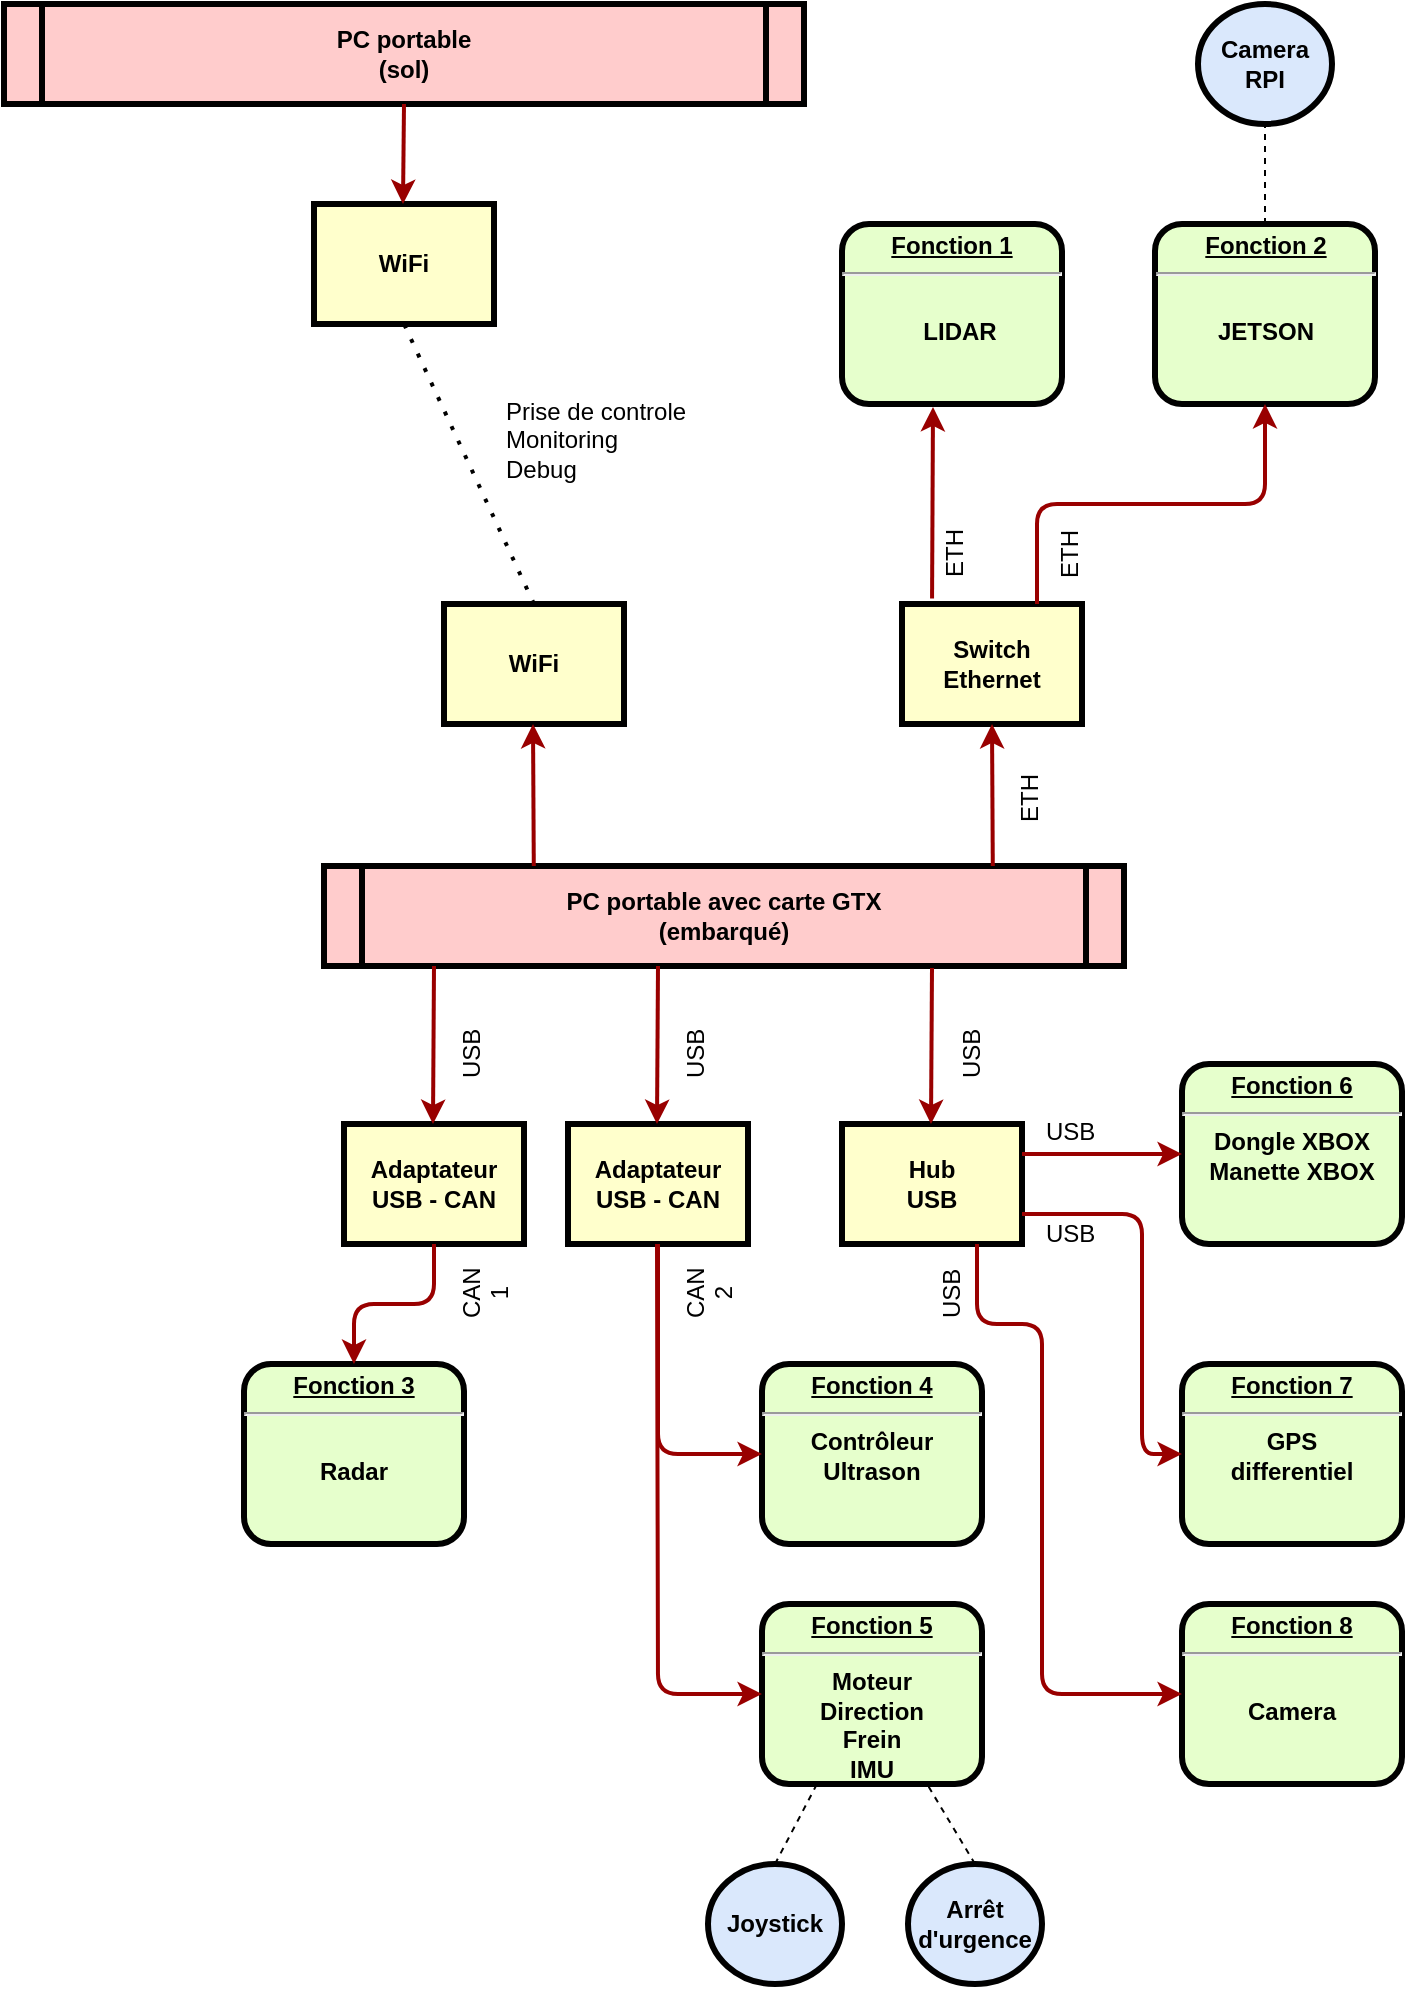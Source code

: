<mxfile version="15.0.3" type="github">
  <diagram name="Page-1" id="c7558073-3199-34d8-9f00-42111426c3f3">
    <mxGraphModel dx="1069" dy="741" grid="1" gridSize="10" guides="1" tooltips="1" connect="1" arrows="1" fold="1" page="1" pageScale="1" pageWidth="826" pageHeight="1169" background="none" math="0" shadow="0">
      <root>
        <mxCell id="0" />
        <mxCell id="1" parent="0" />
        <mxCell id="3" value="Switch Ethernet" style="whiteSpace=wrap;align=center;verticalAlign=middle;fontStyle=1;strokeWidth=3;fillColor=#FFFFCC" parent="1" vertex="1">
          <mxGeometry x="489" y="360" width="90" height="60" as="geometry" />
        </mxCell>
        <mxCell id="5" value="PC portable avec carte GTX &#xa;(embarqué)" style="shape=process;whiteSpace=wrap;align=center;verticalAlign=middle;size=0.048;fontStyle=1;strokeWidth=3;fillColor=#FFCCCC" parent="1" vertex="1">
          <mxGeometry x="200.0" y="491" width="400" height="50" as="geometry" />
        </mxCell>
        <mxCell id="6" value="&lt;p style=&quot;margin: 0px ; margin-top: 4px ; text-align: center ; text-decoration: underline&quot;&gt;&lt;strong&gt;Fonction 1&lt;br&gt;&lt;/strong&gt;&lt;/p&gt;&lt;hr&gt;&lt;p style=&quot;margin: 0px ; margin-left: 8px&quot;&gt;&lt;br&gt;&lt;/p&gt;&lt;p style=&quot;margin: 0px ; margin-left: 8px&quot; align=&quot;center&quot;&gt;LIDAR&lt;br&gt;&lt;/p&gt;" style="verticalAlign=middle;align=center;overflow=fill;fontSize=12;fontFamily=Helvetica;html=1;rounded=1;fontStyle=1;strokeWidth=3;fillColor=#E6FFCC" parent="1" vertex="1">
          <mxGeometry x="459" y="170" width="110" height="90" as="geometry" />
        </mxCell>
        <mxCell id="8" value="&lt;p style=&quot;margin: 0px ; margin-top: 4px ; text-align: center ; text-decoration: underline&quot;&gt;&lt;strong&gt;&lt;strong&gt;Fonction 2&lt;/strong&gt;&lt;br&gt;&lt;/strong&gt;&lt;/p&gt;&lt;hr&gt;&lt;div&gt;&lt;br&gt;&lt;/div&gt;&lt;div&gt;JETSON&lt;/div&gt;" style="verticalAlign=middle;align=center;overflow=fill;fontSize=12;fontFamily=Helvetica;html=1;rounded=1;fontStyle=1;strokeWidth=3;fillColor=#E6FFCC" parent="1" vertex="1">
          <mxGeometry x="615.5" y="170" width="110" height="90" as="geometry" />
        </mxCell>
        <mxCell id="10" value="&lt;p style=&quot;margin: 0px ; margin-top: 4px ; text-align: center ; text-decoration: underline&quot;&gt;&lt;strong&gt;&lt;strong&gt;Fonction 3&lt;/strong&gt;&lt;/strong&gt;&lt;/p&gt;&lt;hr&gt;&lt;div&gt;&lt;br&gt;&lt;/div&gt;&lt;div&gt;Radar&lt;/div&gt;" style="verticalAlign=middle;align=center;overflow=fill;fontSize=12;fontFamily=Helvetica;html=1;rounded=1;fontStyle=1;strokeWidth=3;fillColor=#E6FFCC" parent="1" vertex="1">
          <mxGeometry x="160.0" y="740" width="110" height="90" as="geometry" />
        </mxCell>
        <mxCell id="12" value="Hub&#xa; USB" style="whiteSpace=wrap;align=center;verticalAlign=middle;fontStyle=1;strokeWidth=3;fillColor=#FFFFCC" parent="1" vertex="1">
          <mxGeometry x="459" y="620" width="90" height="60" as="geometry" />
        </mxCell>
        <mxCell id="14" value="Adaptateur USB - CAN" style="whiteSpace=wrap;align=center;verticalAlign=middle;fontStyle=1;strokeWidth=3;fillColor=#FFFFCC" parent="1" vertex="1">
          <mxGeometry x="210.0" y="620.0" width="90" height="60" as="geometry" />
        </mxCell>
        <mxCell id="v6RUtA155Lo1I2qpHWUi-98" value="" style="edgeStyle=elbowEdgeStyle;elbow=horizontal;strokeColor=#990000;strokeWidth=2;entryX=0.5;entryY=0;entryDx=0;entryDy=0;" edge="1" parent="1" target="14">
          <mxGeometry width="100" height="100" relative="1" as="geometry">
            <mxPoint x="255" y="541" as="sourcePoint" />
            <mxPoint x="254.5" y="606" as="targetPoint" />
            <Array as="points">
              <mxPoint x="254.5" y="575" />
            </Array>
          </mxGeometry>
        </mxCell>
        <mxCell id="v6RUtA155Lo1I2qpHWUi-99" value="USB" style="text;whiteSpace=wrap;html=1;rotation=-90;" vertex="1" parent="1">
          <mxGeometry x="260" y="570" width="29" height="29" as="geometry" />
        </mxCell>
        <mxCell id="v6RUtA155Lo1I2qpHWUi-100" value="Adaptateur USB - CAN" style="whiteSpace=wrap;align=center;verticalAlign=middle;fontStyle=1;strokeWidth=3;fillColor=#FFFFCC" vertex="1" parent="1">
          <mxGeometry x="322" y="620.0" width="90" height="60" as="geometry" />
        </mxCell>
        <mxCell id="v6RUtA155Lo1I2qpHWUi-101" value="" style="edgeStyle=elbowEdgeStyle;elbow=horizontal;strokeColor=#990000;strokeWidth=2;entryX=0.5;entryY=0;entryDx=0;entryDy=0;" edge="1" parent="1" target="v6RUtA155Lo1I2qpHWUi-100">
          <mxGeometry width="100" height="100" relative="1" as="geometry">
            <mxPoint x="367" y="541" as="sourcePoint" />
            <mxPoint x="366.5" y="606" as="targetPoint" />
            <Array as="points">
              <mxPoint x="366.5" y="575" />
            </Array>
          </mxGeometry>
        </mxCell>
        <mxCell id="v6RUtA155Lo1I2qpHWUi-102" value="USB" style="text;whiteSpace=wrap;html=1;rotation=-90;" vertex="1" parent="1">
          <mxGeometry x="372" y="570" width="29" height="29" as="geometry" />
        </mxCell>
        <mxCell id="v6RUtA155Lo1I2qpHWUi-105" value="" style="strokeColor=#990000;strokeWidth=2;exitX=0.5;exitY=1;exitDx=0;exitDy=0;entryX=0.5;entryY=0;entryDx=0;entryDy=0;edgeStyle=orthogonalEdgeStyle;" edge="1" parent="1" source="14" target="10">
          <mxGeometry width="100" height="100" relative="1" as="geometry">
            <mxPoint x="269" y="700" as="sourcePoint" />
            <mxPoint x="312.5" y="922.5" as="targetPoint" />
          </mxGeometry>
        </mxCell>
        <mxCell id="v6RUtA155Lo1I2qpHWUi-106" value="&lt;p style=&quot;margin: 0px ; margin-top: 4px ; text-align: center ; text-decoration: underline&quot;&gt;&lt;strong&gt;&lt;strong&gt;Fonction 5&lt;/strong&gt;&lt;br&gt;&lt;/strong&gt;&lt;/p&gt;&lt;hr&gt;&lt;div&gt;Moteur&lt;/div&gt;&lt;div&gt;Direction&lt;/div&gt;&lt;div&gt;Frein&lt;/div&gt;&lt;div&gt;IMU&lt;/div&gt;&lt;div&gt;&lt;br&gt;&lt;/div&gt;" style="verticalAlign=middle;align=center;overflow=fill;fontSize=12;fontFamily=Helvetica;html=1;rounded=1;fontStyle=1;strokeWidth=3;fillColor=#E6FFCC" vertex="1" parent="1">
          <mxGeometry x="419.0" y="860" width="110" height="90" as="geometry" />
        </mxCell>
        <mxCell id="v6RUtA155Lo1I2qpHWUi-107" value="" style="edgeStyle=elbowEdgeStyle;elbow=horizontal;strokeColor=#990000;strokeWidth=2;entryX=0;entryY=0.5;entryDx=0;entryDy=0;" edge="1" parent="1" target="v6RUtA155Lo1I2qpHWUi-106">
          <mxGeometry width="100" height="100" relative="1" as="geometry">
            <mxPoint x="366.5" y="680" as="sourcePoint" />
            <mxPoint x="366.5" y="730" as="targetPoint" />
            <Array as="points">
              <mxPoint x="367" y="740" />
            </Array>
          </mxGeometry>
        </mxCell>
        <mxCell id="v6RUtA155Lo1I2qpHWUi-108" value="&lt;p style=&quot;margin: 0px ; margin-top: 4px ; text-align: center ; text-decoration: underline&quot;&gt;&lt;strong&gt;&lt;strong&gt;Fonction 4&lt;/strong&gt;&lt;br&gt;&lt;/strong&gt;&lt;/p&gt;&lt;hr&gt;&lt;div&gt;Contrôleur&lt;/div&gt;&lt;div&gt;Ultrason&lt;br&gt;&lt;/div&gt;" style="verticalAlign=middle;align=center;overflow=fill;fontSize=12;fontFamily=Helvetica;html=1;rounded=1;fontStyle=1;strokeWidth=3;fillColor=#E6FFCC" vertex="1" parent="1">
          <mxGeometry x="419.0" y="740" width="110" height="90" as="geometry" />
        </mxCell>
        <mxCell id="v6RUtA155Lo1I2qpHWUi-109" value="" style="edgeStyle=elbowEdgeStyle;elbow=horizontal;strokeColor=#990000;strokeWidth=2;exitX=0.5;exitY=1;exitDx=0;exitDy=0;entryX=0;entryY=0.5;entryDx=0;entryDy=0;" edge="1" parent="1" source="v6RUtA155Lo1I2qpHWUi-100" target="v6RUtA155Lo1I2qpHWUi-108">
          <mxGeometry width="100" height="100" relative="1" as="geometry">
            <mxPoint x="366.5" y="800" as="sourcePoint" />
            <mxPoint x="366.5" y="850" as="targetPoint" />
            <Array as="points">
              <mxPoint x="367" y="800" />
            </Array>
          </mxGeometry>
        </mxCell>
        <mxCell id="v6RUtA155Lo1I2qpHWUi-110" value="&lt;div align=&quot;center&quot;&gt;CAN&lt;br&gt;1&lt;/div&gt;&lt;div&gt;&lt;br&gt;&lt;/div&gt;" style="text;whiteSpace=wrap;html=1;rotation=-90;" vertex="1" parent="1">
          <mxGeometry x="260" y="690" width="29" height="29" as="geometry" />
        </mxCell>
        <mxCell id="v6RUtA155Lo1I2qpHWUi-111" value="&lt;div align=&quot;center&quot;&gt;CAN&lt;/div&gt;&lt;div align=&quot;center&quot;&gt;2&lt;br&gt;&lt;/div&gt;" style="text;whiteSpace=wrap;html=1;rotation=-90;" vertex="1" parent="1">
          <mxGeometry x="372" y="690" width="29" height="29" as="geometry" />
        </mxCell>
        <mxCell id="v6RUtA155Lo1I2qpHWUi-112" value="" style="edgeStyle=elbowEdgeStyle;elbow=horizontal;strokeColor=#990000;strokeWidth=2;entryX=0.5;entryY=0;entryDx=0;entryDy=0;" edge="1" parent="1" target="12">
          <mxGeometry width="100" height="100" relative="1" as="geometry">
            <mxPoint x="504" y="542" as="sourcePoint" />
            <mxPoint x="504" y="620" as="targetPoint" />
            <Array as="points">
              <mxPoint x="503.5" y="575" />
            </Array>
          </mxGeometry>
        </mxCell>
        <mxCell id="v6RUtA155Lo1I2qpHWUi-114" value="USB" style="text;whiteSpace=wrap;html=1;rotation=-90;" vertex="1" parent="1">
          <mxGeometry x="510" y="570" width="29" height="29" as="geometry" />
        </mxCell>
        <mxCell id="v6RUtA155Lo1I2qpHWUi-115" value="&lt;p style=&quot;margin: 0px ; margin-top: 4px ; text-align: center ; text-decoration: underline&quot;&gt;&lt;strong&gt;&lt;strong&gt;Fonction 7&lt;/strong&gt;&lt;br&gt;&lt;/strong&gt;&lt;/p&gt;&lt;hr&gt;GPS&lt;br&gt;differentiel&lt;br&gt;&lt;div&gt;&lt;br&gt;&lt;/div&gt;" style="verticalAlign=middle;align=center;overflow=fill;fontSize=12;fontFamily=Helvetica;html=1;rounded=1;fontStyle=1;strokeWidth=3;fillColor=#E6FFCC" vertex="1" parent="1">
          <mxGeometry x="629" y="740" width="110" height="90" as="geometry" />
        </mxCell>
        <mxCell id="v6RUtA155Lo1I2qpHWUi-116" value="&lt;p style=&quot;margin: 0px ; margin-top: 4px ; text-align: center ; text-decoration: underline&quot;&gt;&lt;strong&gt;&lt;strong&gt;Fonction 8&lt;/strong&gt;&lt;br&gt;&lt;/strong&gt;&lt;/p&gt;&lt;hr&gt;&lt;div&gt;&lt;br&gt;&lt;/div&gt;&lt;div&gt;Camera&lt;/div&gt;" style="verticalAlign=middle;align=center;overflow=fill;fontSize=12;fontFamily=Helvetica;html=1;rounded=1;fontStyle=1;strokeWidth=3;fillColor=#E6FFCC" vertex="1" parent="1">
          <mxGeometry x="629" y="860" width="110" height="90" as="geometry" />
        </mxCell>
        <mxCell id="v6RUtA155Lo1I2qpHWUi-119" value="" style="edgeStyle=elbowEdgeStyle;elbow=horizontal;strokeColor=#990000;strokeWidth=2;entryX=0;entryY=0.5;entryDx=0;entryDy=0;exitX=1;exitY=0.75;exitDx=0;exitDy=0;" edge="1" parent="1" source="12" target="v6RUtA155Lo1I2qpHWUi-115">
          <mxGeometry width="100" height="100" relative="1" as="geometry">
            <mxPoint x="579" y="627" as="sourcePoint" />
            <mxPoint x="599" y="690" as="targetPoint" />
            <Array as="points">
              <mxPoint x="609" y="710" />
            </Array>
          </mxGeometry>
        </mxCell>
        <mxCell id="v6RUtA155Lo1I2qpHWUi-120" value="" style="elbow=horizontal;strokeColor=#990000;strokeWidth=2;exitX=0.75;exitY=1;exitDx=0;exitDy=0;entryX=0;entryY=0.5;entryDx=0;entryDy=0;edgeStyle=orthogonalEdgeStyle;" edge="1" parent="1" source="12" target="v6RUtA155Lo1I2qpHWUi-116">
          <mxGeometry width="100" height="100" relative="1" as="geometry">
            <mxPoint x="585" y="660" as="sourcePoint" />
            <mxPoint x="585" y="710" as="targetPoint" />
            <Array as="points">
              <mxPoint x="527" y="720" />
              <mxPoint x="559" y="720" />
              <mxPoint x="559" y="905" />
            </Array>
          </mxGeometry>
        </mxCell>
        <mxCell id="v6RUtA155Lo1I2qpHWUi-121" value="USB" style="text;whiteSpace=wrap;html=1;rotation=0;" vertex="1" parent="1">
          <mxGeometry x="559" y="661" width="29" height="29" as="geometry" />
        </mxCell>
        <mxCell id="v6RUtA155Lo1I2qpHWUi-122" value="USB" style="text;whiteSpace=wrap;html=1;rotation=-90;" vertex="1" parent="1">
          <mxGeometry x="500" y="690" width="29" height="29" as="geometry" />
        </mxCell>
        <mxCell id="v6RUtA155Lo1I2qpHWUi-125" value="" style="edgeStyle=elbowEdgeStyle;elbow=horizontal;strokeColor=#990000;strokeWidth=2;entryX=0.5;entryY=1;entryDx=0;entryDy=0;exitX=0.836;exitY=0.001;exitDx=0;exitDy=0;exitPerimeter=0;" edge="1" parent="1" source="5" target="3">
          <mxGeometry width="100" height="100" relative="1" as="geometry">
            <mxPoint x="533.5" y="476" as="sourcePoint" />
            <mxPoint x="533.5" y="426" as="targetPoint" />
          </mxGeometry>
        </mxCell>
        <mxCell id="v6RUtA155Lo1I2qpHWUi-126" value="&lt;div&gt;ETH&lt;/div&gt;" style="text;whiteSpace=wrap;html=1;rotation=-90;" vertex="1" parent="1">
          <mxGeometry x="539" y="442" width="29" height="29" as="geometry" />
        </mxCell>
        <mxCell id="v6RUtA155Lo1I2qpHWUi-127" value="" style="edgeStyle=elbowEdgeStyle;elbow=horizontal;strokeColor=#990000;strokeWidth=2;entryX=0.422;entryY=1.016;entryDx=0;entryDy=0;exitX=0.167;exitY=-0.045;exitDx=0;exitDy=0;exitPerimeter=0;entryPerimeter=0;" edge="1" parent="1" source="3" target="6">
          <mxGeometry width="100" height="100" relative="1" as="geometry">
            <mxPoint x="504.06" y="351.05" as="sourcePoint" />
            <mxPoint x="503.66" y="280" as="targetPoint" />
          </mxGeometry>
        </mxCell>
        <mxCell id="v6RUtA155Lo1I2qpHWUi-129" value="" style="strokeColor=#990000;strokeWidth=2;exitX=0.75;exitY=0;exitDx=0;exitDy=0;entryX=0.5;entryY=1;entryDx=0;entryDy=0;edgeStyle=orthogonalEdgeStyle;" edge="1" parent="1" source="3" target="8">
          <mxGeometry width="100" height="100" relative="1" as="geometry">
            <mxPoint x="680" y="290" as="sourcePoint" />
            <mxPoint x="640.0" y="350" as="targetPoint" />
          </mxGeometry>
        </mxCell>
        <mxCell id="v6RUtA155Lo1I2qpHWUi-130" value="&lt;div&gt;ETH&lt;/div&gt;" style="text;whiteSpace=wrap;html=1;rotation=-90;" vertex="1" parent="1">
          <mxGeometry x="501.5" y="320" width="29" height="29" as="geometry" />
        </mxCell>
        <mxCell id="v6RUtA155Lo1I2qpHWUi-132" value="&lt;div&gt;ETH&lt;/div&gt;" style="text;whiteSpace=wrap;html=1;rotation=-90;" vertex="1" parent="1">
          <mxGeometry x="559" y="320" width="29" height="29" as="geometry" />
        </mxCell>
        <mxCell id="v6RUtA155Lo1I2qpHWUi-134" value="&lt;b&gt;Joystick&lt;/b&gt;" style="ellipse;whiteSpace=wrap;html=1;fillColor=#dae8fc;strokeWidth=3;" vertex="1" parent="1">
          <mxGeometry x="392" y="990" width="67" height="60" as="geometry" />
        </mxCell>
        <mxCell id="v6RUtA155Lo1I2qpHWUi-135" value="&lt;div&gt;&lt;b&gt;Arrêt&lt;/b&gt;&lt;/div&gt;&lt;div&gt;&lt;b&gt;d&#39;urgence&lt;/b&gt;&lt;/div&gt;" style="ellipse;whiteSpace=wrap;html=1;fillColor=#dae8fc;strokeWidth=3;" vertex="1" parent="1">
          <mxGeometry x="492" y="990" width="67" height="60" as="geometry" />
        </mxCell>
        <mxCell id="v6RUtA155Lo1I2qpHWUi-136" value="" style="endArrow=none;dashed=1;html=1;entryX=0.25;entryY=1;entryDx=0;entryDy=0;exitX=0.5;exitY=0;exitDx=0;exitDy=0;" edge="1" parent="1" source="v6RUtA155Lo1I2qpHWUi-134" target="v6RUtA155Lo1I2qpHWUi-106">
          <mxGeometry width="50" height="50" relative="1" as="geometry">
            <mxPoint x="362" y="1000" as="sourcePoint" />
            <mxPoint x="412" y="950" as="targetPoint" />
          </mxGeometry>
        </mxCell>
        <mxCell id="v6RUtA155Lo1I2qpHWUi-137" value="" style="endArrow=none;dashed=1;html=1;entryX=0.75;entryY=1;entryDx=0;entryDy=0;exitX=0.5;exitY=0;exitDx=0;exitDy=0;" edge="1" parent="1" source="v6RUtA155Lo1I2qpHWUi-135" target="v6RUtA155Lo1I2qpHWUi-106">
          <mxGeometry width="50" height="50" relative="1" as="geometry">
            <mxPoint x="460" y="1010" as="sourcePoint" />
            <mxPoint x="510" y="960" as="targetPoint" />
          </mxGeometry>
        </mxCell>
        <mxCell id="v6RUtA155Lo1I2qpHWUi-138" value="&lt;b&gt;Camera&lt;br&gt;RPI&lt;/b&gt;" style="ellipse;whiteSpace=wrap;html=1;fillColor=#dae8fc;strokeWidth=3;" vertex="1" parent="1">
          <mxGeometry x="637" y="60" width="67" height="60" as="geometry" />
        </mxCell>
        <mxCell id="v6RUtA155Lo1I2qpHWUi-139" value="" style="endArrow=none;dashed=1;html=1;entryX=0.5;entryY=1;entryDx=0;entryDy=0;exitX=0.5;exitY=0;exitDx=0;exitDy=0;" edge="1" parent="1" source="8" target="v6RUtA155Lo1I2qpHWUi-138">
          <mxGeometry width="50" height="50" relative="1" as="geometry">
            <mxPoint x="609" y="190" as="sourcePoint" />
            <mxPoint x="659" y="140" as="targetPoint" />
          </mxGeometry>
        </mxCell>
        <mxCell id="v6RUtA155Lo1I2qpHWUi-141" value="&lt;p style=&quot;margin: 0px ; margin-top: 4px ; text-align: center ; text-decoration: underline&quot;&gt;&lt;strong&gt;&lt;strong&gt;Fonction 6&lt;/strong&gt;&lt;br&gt;&lt;/strong&gt;&lt;/p&gt;&lt;hr&gt;&lt;div&gt;Dongle XBOX&lt;/div&gt;Manette XBOX&lt;br&gt;&lt;div&gt;&lt;br&gt;&lt;/div&gt;" style="verticalAlign=middle;align=center;overflow=fill;fontSize=12;fontFamily=Helvetica;html=1;rounded=1;fontStyle=1;strokeWidth=3;fillColor=#E6FFCC" vertex="1" parent="1">
          <mxGeometry x="629" y="590" width="110" height="90" as="geometry" />
        </mxCell>
        <mxCell id="v6RUtA155Lo1I2qpHWUi-142" value="" style="edgeStyle=elbowEdgeStyle;elbow=horizontal;strokeColor=#990000;strokeWidth=2;entryX=0;entryY=0.5;entryDx=0;entryDy=0;exitX=1;exitY=0.25;exitDx=0;exitDy=0;" edge="1" parent="1" source="12" target="v6RUtA155Lo1I2qpHWUi-141">
          <mxGeometry width="100" height="100" relative="1" as="geometry">
            <mxPoint x="559" y="675" as="sourcePoint" />
            <mxPoint x="639" y="795" as="targetPoint" />
            <Array as="points">
              <mxPoint x="589" y="650" />
            </Array>
          </mxGeometry>
        </mxCell>
        <mxCell id="v6RUtA155Lo1I2qpHWUi-143" value="USB" style="text;whiteSpace=wrap;html=1;rotation=0;" vertex="1" parent="1">
          <mxGeometry x="559" y="610" width="29" height="29" as="geometry" />
        </mxCell>
        <mxCell id="v6RUtA155Lo1I2qpHWUi-144" value="WiFi" style="whiteSpace=wrap;align=center;verticalAlign=middle;fontStyle=1;strokeWidth=3;fillColor=#FFFFCC" vertex="1" parent="1">
          <mxGeometry x="260" y="360" width="90" height="60" as="geometry" />
        </mxCell>
        <mxCell id="v6RUtA155Lo1I2qpHWUi-145" value="" style="edgeStyle=elbowEdgeStyle;elbow=horizontal;strokeColor=#990000;strokeWidth=2;entryX=0.5;entryY=1;entryDx=0;entryDy=0;exitX=0.836;exitY=0.001;exitDx=0;exitDy=0;exitPerimeter=0;" edge="1" parent="1">
          <mxGeometry width="100" height="100" relative="1" as="geometry">
            <mxPoint x="304.9" y="491.0" as="sourcePoint" />
            <mxPoint x="304.5" y="419.95" as="targetPoint" />
          </mxGeometry>
        </mxCell>
        <mxCell id="v6RUtA155Lo1I2qpHWUi-146" value="PC portable &#xa;(sol)" style="shape=process;whiteSpace=wrap;align=center;verticalAlign=middle;size=0.048;fontStyle=1;strokeWidth=3;fillColor=#FFCCCC" vertex="1" parent="1">
          <mxGeometry x="40.0" y="60" width="400" height="50" as="geometry" />
        </mxCell>
        <mxCell id="v6RUtA155Lo1I2qpHWUi-147" value="WiFi" style="whiteSpace=wrap;align=center;verticalAlign=middle;fontStyle=1;strokeWidth=3;fillColor=#FFFFCC" vertex="1" parent="1">
          <mxGeometry x="195" y="160" width="90" height="60" as="geometry" />
        </mxCell>
        <mxCell id="v6RUtA155Lo1I2qpHWUi-148" value="" style="edgeStyle=elbowEdgeStyle;elbow=horizontal;strokeColor=#990000;strokeWidth=2;entryX=0.5;entryY=0;entryDx=0;entryDy=0;exitX=0.5;exitY=1;exitDx=0;exitDy=0;" edge="1" parent="1" source="v6RUtA155Lo1I2qpHWUi-146" target="v6RUtA155Lo1I2qpHWUi-147">
          <mxGeometry width="100" height="100" relative="1" as="geometry">
            <mxPoint x="250" y="120" as="sourcePoint" />
            <mxPoint x="260" y="140" as="targetPoint" />
            <Array as="points">
              <mxPoint x="239.5" y="144" />
            </Array>
          </mxGeometry>
        </mxCell>
        <mxCell id="v6RUtA155Lo1I2qpHWUi-150" value="" style="endArrow=none;dashed=1;html=1;dashPattern=1 3;strokeWidth=2;entryX=0.5;entryY=1;entryDx=0;entryDy=0;exitX=0.5;exitY=0;exitDx=0;exitDy=0;" edge="1" parent="1" source="v6RUtA155Lo1I2qpHWUi-144" target="v6RUtA155Lo1I2qpHWUi-147">
          <mxGeometry width="50" height="50" relative="1" as="geometry">
            <mxPoint x="300" y="380" as="sourcePoint" />
            <mxPoint x="350" y="330" as="targetPoint" />
          </mxGeometry>
        </mxCell>
        <mxCell id="v6RUtA155Lo1I2qpHWUi-151" value="Prise de controle&lt;br&gt;Monitoring&lt;br&gt;Debug" style="text;whiteSpace=wrap;html=1;rotation=0;" vertex="1" parent="1">
          <mxGeometry x="289" y="250" width="121" height="70" as="geometry" />
        </mxCell>
      </root>
    </mxGraphModel>
  </diagram>
</mxfile>
